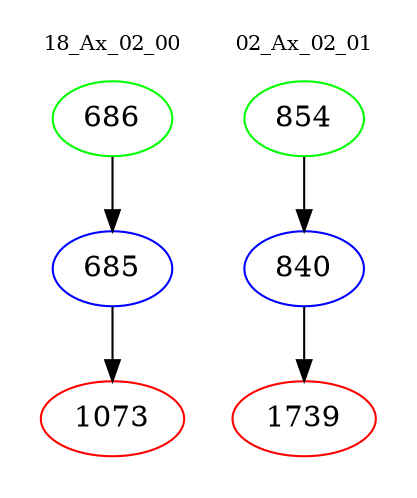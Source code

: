 digraph{
subgraph cluster_0 {
color = white
label = "18_Ax_02_00";
fontsize=10;
T0_686 [label="686", color="green"]
T0_686 -> T0_685 [color="black"]
T0_685 [label="685", color="blue"]
T0_685 -> T0_1073 [color="black"]
T0_1073 [label="1073", color="red"]
}
subgraph cluster_1 {
color = white
label = "02_Ax_02_01";
fontsize=10;
T1_854 [label="854", color="green"]
T1_854 -> T1_840 [color="black"]
T1_840 [label="840", color="blue"]
T1_840 -> T1_1739 [color="black"]
T1_1739 [label="1739", color="red"]
}
}
